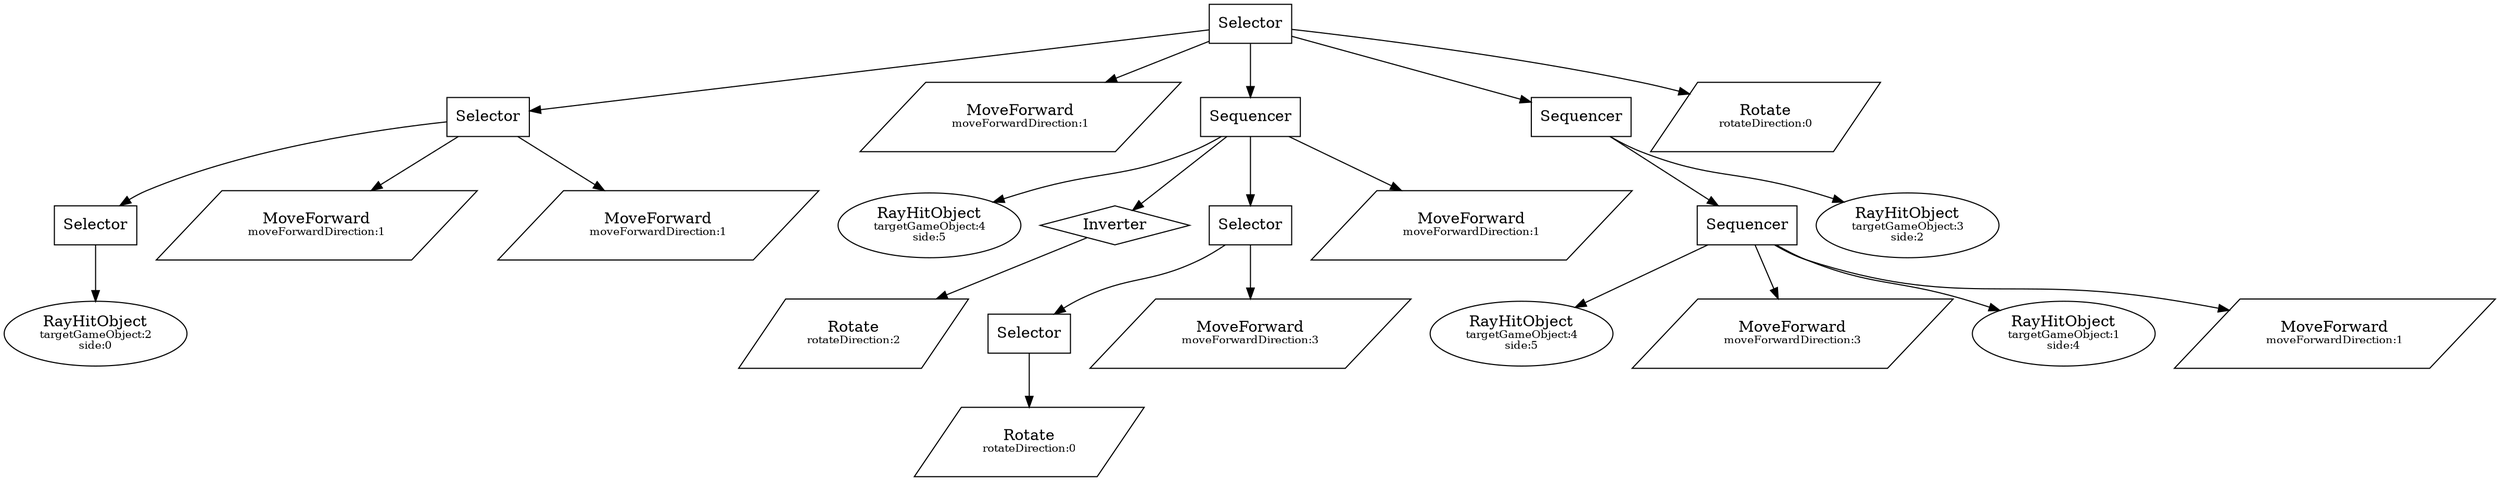 digraph G {324687 [label="Selector", shape=polygon]
324688 [label="Selector", shape=polygon]
324689 [label="Selector", shape=polygon]
324690[label=<RayHitObject<BR /><FONT POINT-SIZE="10">targetGameObject:2<BR />side:0<BR /></FONT>>, shape=ellipse]
324691[label=<MoveForward<BR /><FONT POINT-SIZE="10">moveForwardDirection:1<BR /></FONT>>, shape=parallelogram]
324692[label=<MoveForward<BR /><FONT POINT-SIZE="10">moveForwardDirection:1<BR /></FONT>>, shape=parallelogram]
324693[label=<MoveForward<BR /><FONT POINT-SIZE="10">moveForwardDirection:1<BR /></FONT>>, shape=parallelogram]
324694 [label="Sequencer", shape=polygon]
324695[label=<RayHitObject<BR /><FONT POINT-SIZE="10">targetGameObject:4<BR />side:5<BR /></FONT>>, shape=ellipse]
324696 [label="Inverter", shape=diamond]
324697[label=<Rotate<BR /><FONT POINT-SIZE="10">rotateDirection:2<BR /></FONT>>, shape=parallelogram]
324698 [label="Selector", shape=polygon]
324699 [label="Selector", shape=polygon]
324700[label=<Rotate<BR /><FONT POINT-SIZE="10">rotateDirection:0<BR /></FONT>>, shape=parallelogram]
324701[label=<MoveForward<BR /><FONT POINT-SIZE="10">moveForwardDirection:3<BR /></FONT>>, shape=parallelogram]
324702[label=<MoveForward<BR /><FONT POINT-SIZE="10">moveForwardDirection:1<BR /></FONT>>, shape=parallelogram]
324675 [label="Sequencer", shape=polygon]
324676 [label="Sequencer", shape=polygon]
324677[label=<RayHitObject<BR /><FONT POINT-SIZE="10">targetGameObject:4<BR />side:5<BR /></FONT>>, shape=ellipse]
324678[label=<MoveForward<BR /><FONT POINT-SIZE="10">moveForwardDirection:3<BR /></FONT>>, shape=parallelogram]
324679[label=<RayHitObject<BR /><FONT POINT-SIZE="10">targetGameObject:1<BR />side:4<BR /></FONT>>, shape=ellipse]
324680[label=<MoveForward<BR /><FONT POINT-SIZE="10">moveForwardDirection:1<BR /></FONT>>, shape=parallelogram]
324681[label=<RayHitObject<BR /><FONT POINT-SIZE="10">targetGameObject:3<BR />side:2<BR /></FONT>>, shape=ellipse]
324704[label=<Rotate<BR /><FONT POINT-SIZE="10">rotateDirection:0<BR /></FONT>>, shape=parallelogram]
324687 -> 324688
324688 -> 324689
324689 -> 324690
324688 -> 324691
324688 -> 324692
324687 -> 324693
324687 -> 324694
324694 -> 324695
324694 -> 324696
324696 -> 324697
324694 -> 324698
324698 -> 324699
324699 -> 324700
324698 -> 324701
324694 -> 324702
324687 -> 324675
324675 -> 324676
324676 -> 324677
324676 -> 324678
324676 -> 324679
324676 -> 324680
324675 -> 324681
324687 -> 324704

}
